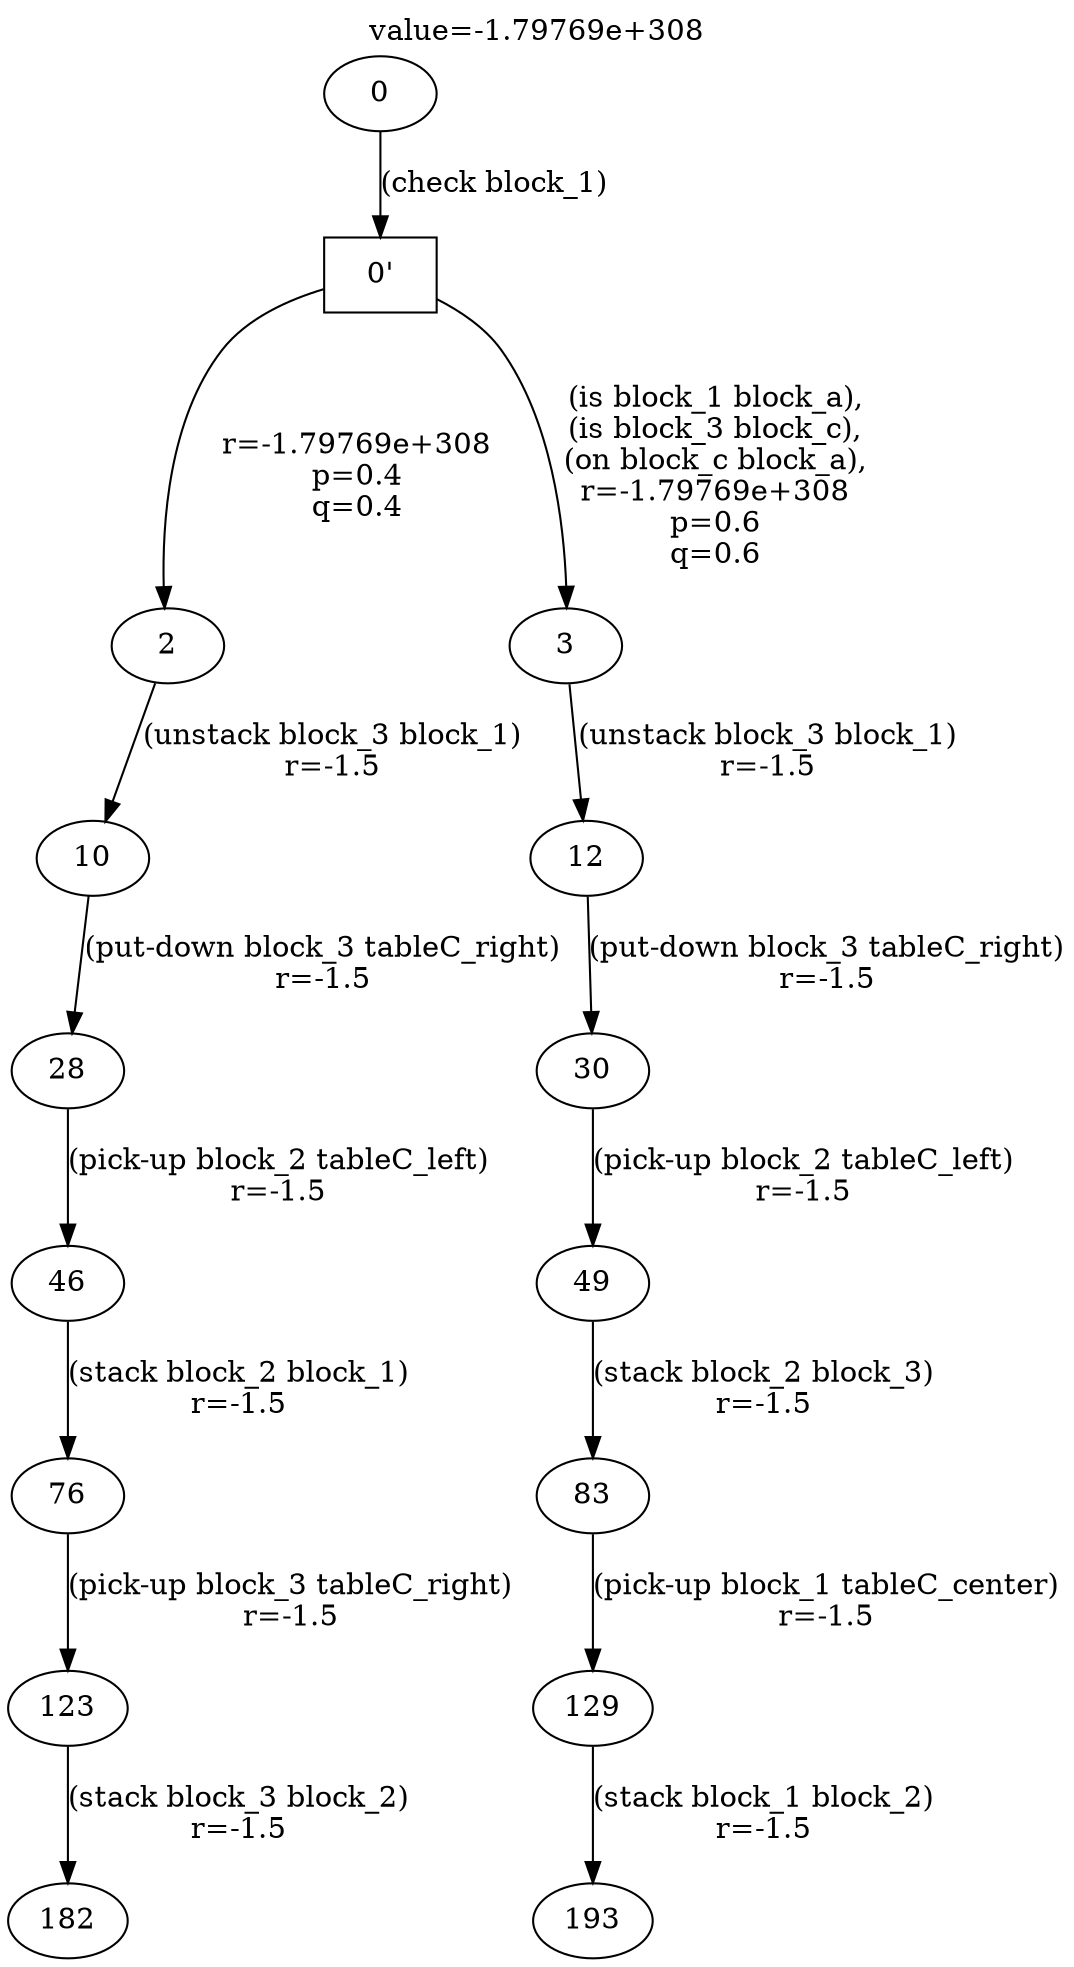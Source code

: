digraph g{
label="value=-1.79769e+308"
labelloc=top
"0'" [ shape=box ] ;
0->"0'" [ label="(check block_1)" ];
"0'"->2 [ label="
r=-1.79769e+308
p=0.4
q=0.4" ];
2->10 [ label="(unstack block_3 block_1)
r=-1.5" ];
10->28 [ label="(put-down block_3 tableC_right)
r=-1.5" ];
28->46 [ label="(pick-up block_2 tableC_left)
r=-1.5" ];
46->76 [ label="(stack block_2 block_1)
r=-1.5" ];
76->123 [ label="(pick-up block_3 tableC_right)
r=-1.5" ];
123->182 [ label="(stack block_3 block_2)
r=-1.5" ];
"0'"->3 [ label="
(is block_1 block_a),
(is block_3 block_c),
(on block_c block_a),
r=-1.79769e+308
p=0.6
q=0.6" ];
3->12 [ label="(unstack block_3 block_1)
r=-1.5" ];
12->30 [ label="(put-down block_3 tableC_right)
r=-1.5" ];
30->49 [ label="(pick-up block_2 tableC_left)
r=-1.5" ];
49->83 [ label="(stack block_2 block_3)
r=-1.5" ];
83->129 [ label="(pick-up block_1 tableC_center)
r=-1.5" ];
129->193 [ label="(stack block_1 block_2)
r=-1.5" ];
}
